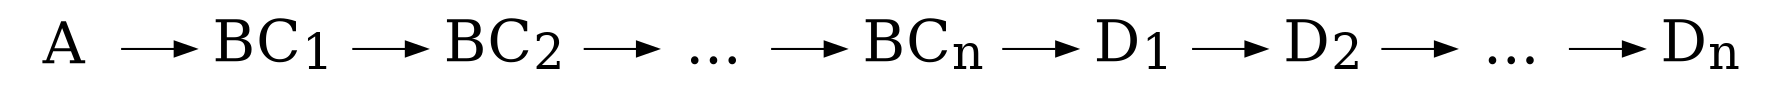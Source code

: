 digraph G {
	
	node [style=rounded,shape=box,penwidth=0,fontsize=28]
    // nodesep=0.1;
    A [label="A"];
    rankdir = LR;
    

	// subgraph s1 {
		BC1 [label=<BC<SUB>1</SUB>>];
    	BC2 [label=<BC<SUB>2</SUB>>];
    	BCDOT [label="..."];
    	BCN [label=<BC<SUB>n</SUB>>];
		// {rank = same; BC1; BC2; BCDOT; BCN}
	// }

	// subgraph s2 {
		D1 [label=<D<SUB>1</SUB>>];
    	D2 [label=<D<SUB>2</SUB>>];
    	DDOT [label="..."];
    	DN [label=<D<SUB>n</SUB>>];
		// {rank = same; D1; D2; DDOT; DN}
	// }	
	
	A -> BC1 -> BC2 -> BCDOT -> BCN -> D1 -> D2 -> DDOT -> DN;
	// {rank = same; D1; D2; DDOT; DN; BC1; BC2; BCDOT; BCN; A;}
	
}
